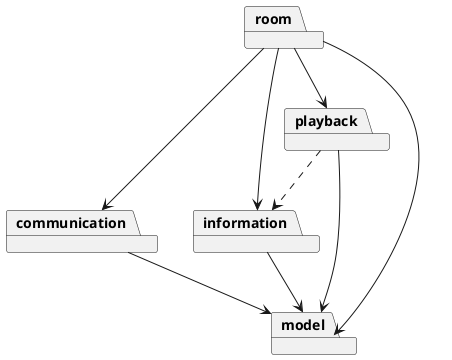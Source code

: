@startuml
package communication
package information
package model
package playback
package room

room --> information
room --> model
room --> communication
room --> playback
communication --> model
information --> model
playback --> model
playback ..> information

@enduml
